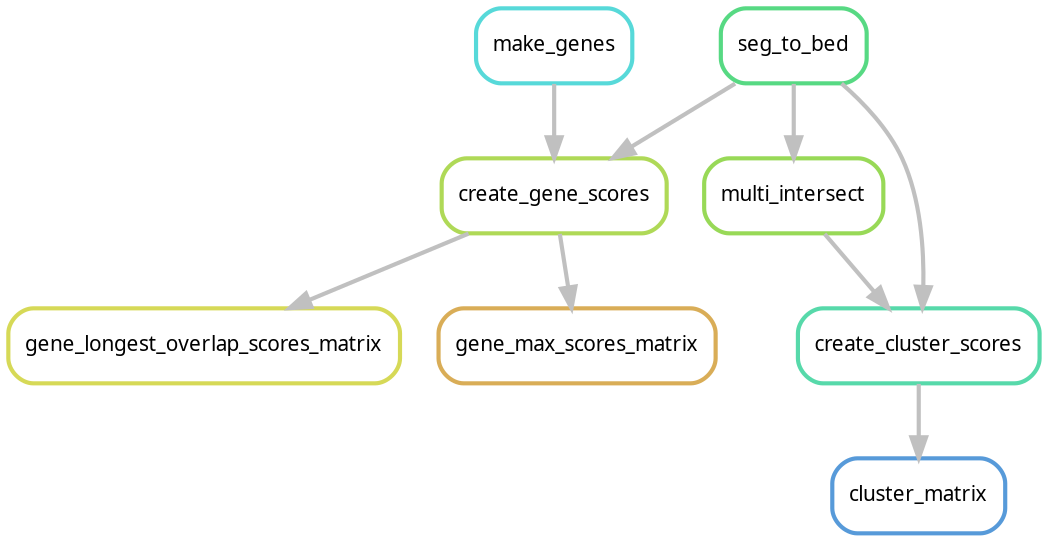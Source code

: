 digraph snakemake_dag {
    graph[bgcolor=white, margin=0];
    node[shape=box, style=rounded, fontname=sans,                 fontsize=10, penwidth=2];
    edge[penwidth=2, color=grey];
	0[label = "cluster_matrix", color = "0.58 0.6 0.85", style="rounded"];
	1[label = "seg_to_bed", color = "0.39 0.6 0.85", style="rounded"];
	2[label = "create_gene_scores", color = "0.22 0.6 0.85", style="rounded"];
	3[label = "gene_longest_overlap_scores_matrix", color = "0.17 0.6 0.85", style="rounded"];
	4[label = "multi_intersect", color = "0.25 0.6 0.85", style="rounded"];
	5[label = "gene_max_scores_matrix", color = "0.11 0.6 0.85", style="rounded"];
	6[label = "make_genes", color = "0.50 0.6 0.85", style="rounded"];
	7[label = "create_cluster_scores", color = "0.44 0.6 0.85", style="rounded"];
	7 -> 0
	1 -> 2
	6 -> 2
	2 -> 3
	1 -> 4
	2 -> 5
	4 -> 7
	1 -> 7
}            
